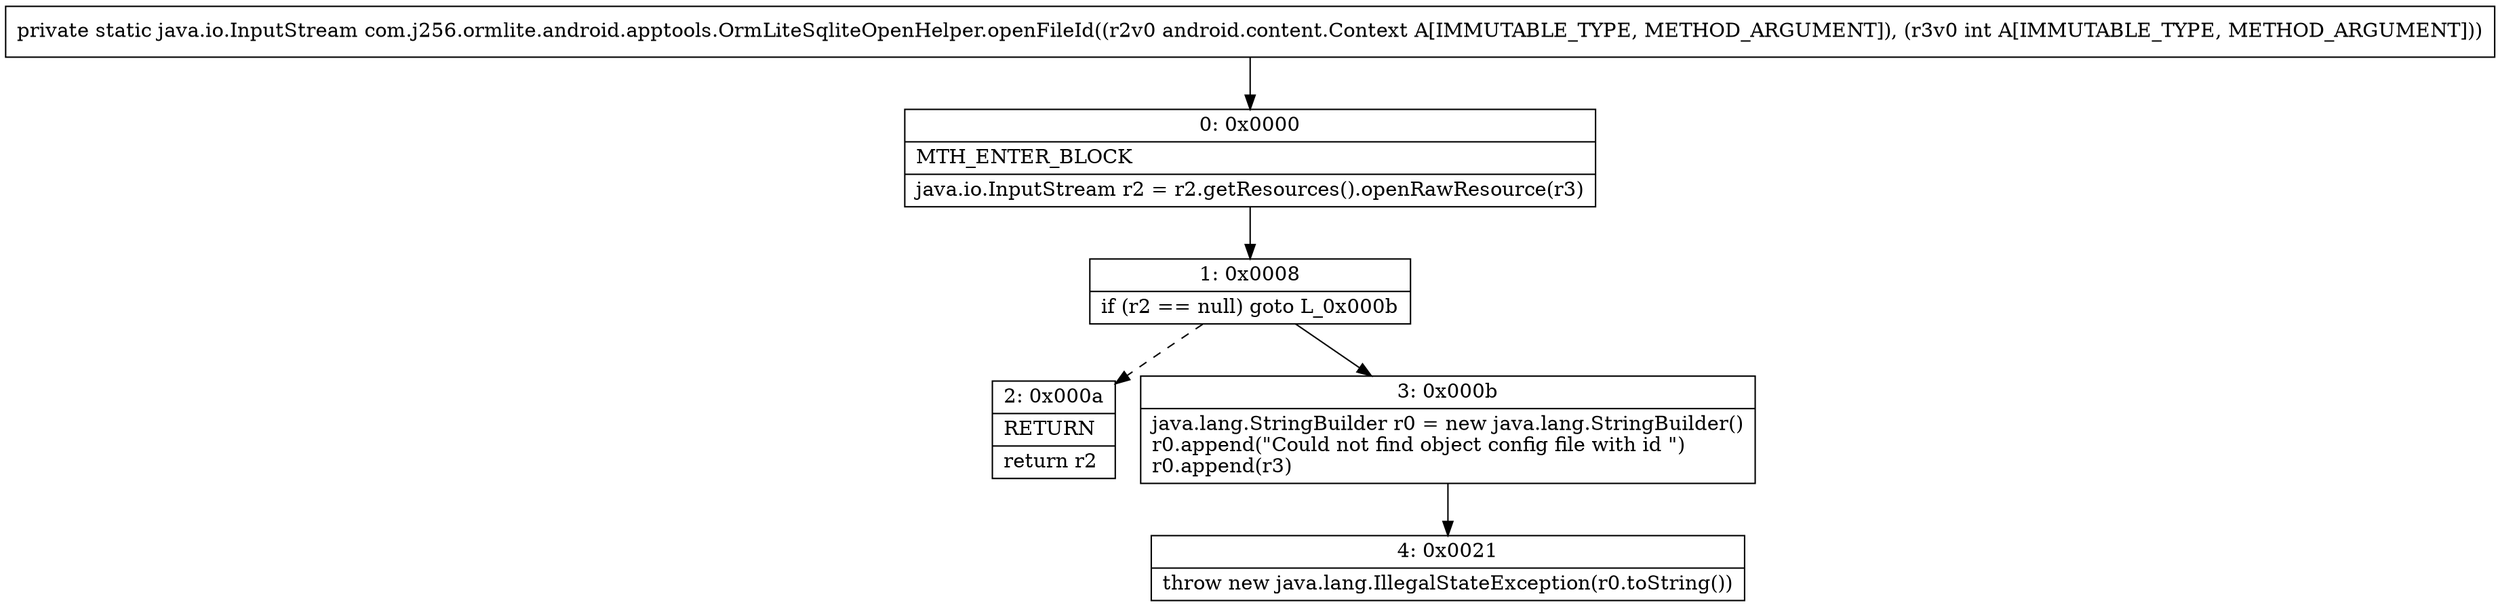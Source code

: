 digraph "CFG forcom.j256.ormlite.android.apptools.OrmLiteSqliteOpenHelper.openFileId(Landroid\/content\/Context;I)Ljava\/io\/InputStream;" {
Node_0 [shape=record,label="{0\:\ 0x0000|MTH_ENTER_BLOCK\l|java.io.InputStream r2 = r2.getResources().openRawResource(r3)\l}"];
Node_1 [shape=record,label="{1\:\ 0x0008|if (r2 == null) goto L_0x000b\l}"];
Node_2 [shape=record,label="{2\:\ 0x000a|RETURN\l|return r2\l}"];
Node_3 [shape=record,label="{3\:\ 0x000b|java.lang.StringBuilder r0 = new java.lang.StringBuilder()\lr0.append(\"Could not find object config file with id \")\lr0.append(r3)\l}"];
Node_4 [shape=record,label="{4\:\ 0x0021|throw new java.lang.IllegalStateException(r0.toString())\l}"];
MethodNode[shape=record,label="{private static java.io.InputStream com.j256.ormlite.android.apptools.OrmLiteSqliteOpenHelper.openFileId((r2v0 android.content.Context A[IMMUTABLE_TYPE, METHOD_ARGUMENT]), (r3v0 int A[IMMUTABLE_TYPE, METHOD_ARGUMENT])) }"];
MethodNode -> Node_0;
Node_0 -> Node_1;
Node_1 -> Node_2[style=dashed];
Node_1 -> Node_3;
Node_3 -> Node_4;
}

